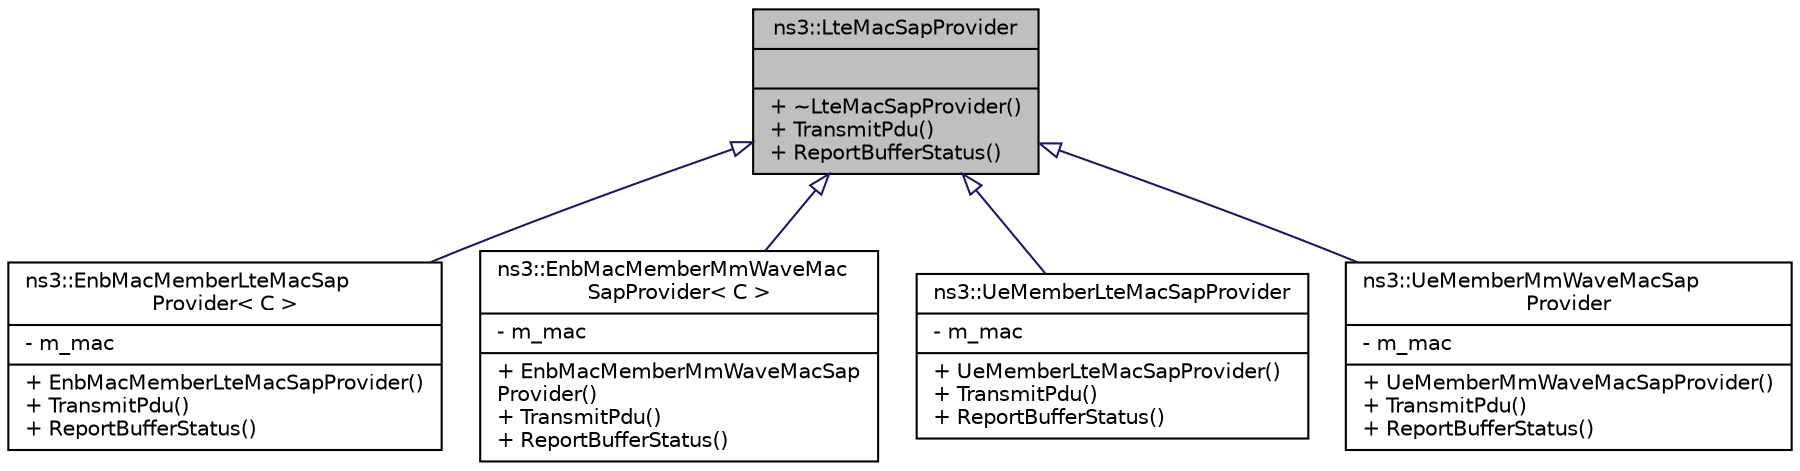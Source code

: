 digraph "ns3::LteMacSapProvider"
{
  edge [fontname="Helvetica",fontsize="10",labelfontname="Helvetica",labelfontsize="10"];
  node [fontname="Helvetica",fontsize="10",shape=record];
  Node1 [label="{ns3::LteMacSapProvider\n||+ ~LteMacSapProvider()\l+ TransmitPdu()\l+ ReportBufferStatus()\l}",height=0.2,width=0.4,color="black", fillcolor="grey75", style="filled", fontcolor="black"];
  Node1 -> Node2 [dir="back",color="midnightblue",fontsize="10",style="solid",arrowtail="onormal"];
  Node2 [label="{ns3::EnbMacMemberLteMacSap\lProvider\< C \>\n|- m_mac\l|+ EnbMacMemberLteMacSapProvider()\l+ TransmitPdu()\l+ ReportBufferStatus()\l}",height=0.2,width=0.4,color="black", fillcolor="white", style="filled",URL="$db/d9f/classns3_1_1EnbMacMemberLteMacSapProvider.html"];
  Node1 -> Node3 [dir="back",color="midnightblue",fontsize="10",style="solid",arrowtail="onormal"];
  Node3 [label="{ns3::EnbMacMemberMmWaveMac\lSapProvider\< C \>\n|- m_mac\l|+ EnbMacMemberMmWaveMacSap\lProvider()\l+ TransmitPdu()\l+ ReportBufferStatus()\l}",height=0.2,width=0.4,color="black", fillcolor="white", style="filled",URL="$d6/d51/classns3_1_1EnbMacMemberMmWaveMacSapProvider.html"];
  Node1 -> Node4 [dir="back",color="midnightblue",fontsize="10",style="solid",arrowtail="onormal"];
  Node4 [label="{ns3::UeMemberLteMacSapProvider\n|- m_mac\l|+ UeMemberLteMacSapProvider()\l+ TransmitPdu()\l+ ReportBufferStatus()\l}",height=0.2,width=0.4,color="black", fillcolor="white", style="filled",URL="$d4/d72/classns3_1_1UeMemberLteMacSapProvider.html"];
  Node1 -> Node5 [dir="back",color="midnightblue",fontsize="10",style="solid",arrowtail="onormal"];
  Node5 [label="{ns3::UeMemberMmWaveMacSap\lProvider\n|- m_mac\l|+ UeMemberMmWaveMacSapProvider()\l+ TransmitPdu()\l+ ReportBufferStatus()\l}",height=0.2,width=0.4,color="black", fillcolor="white", style="filled",URL="$df/dc7/classns3_1_1UeMemberMmWaveMacSapProvider.html"];
}
